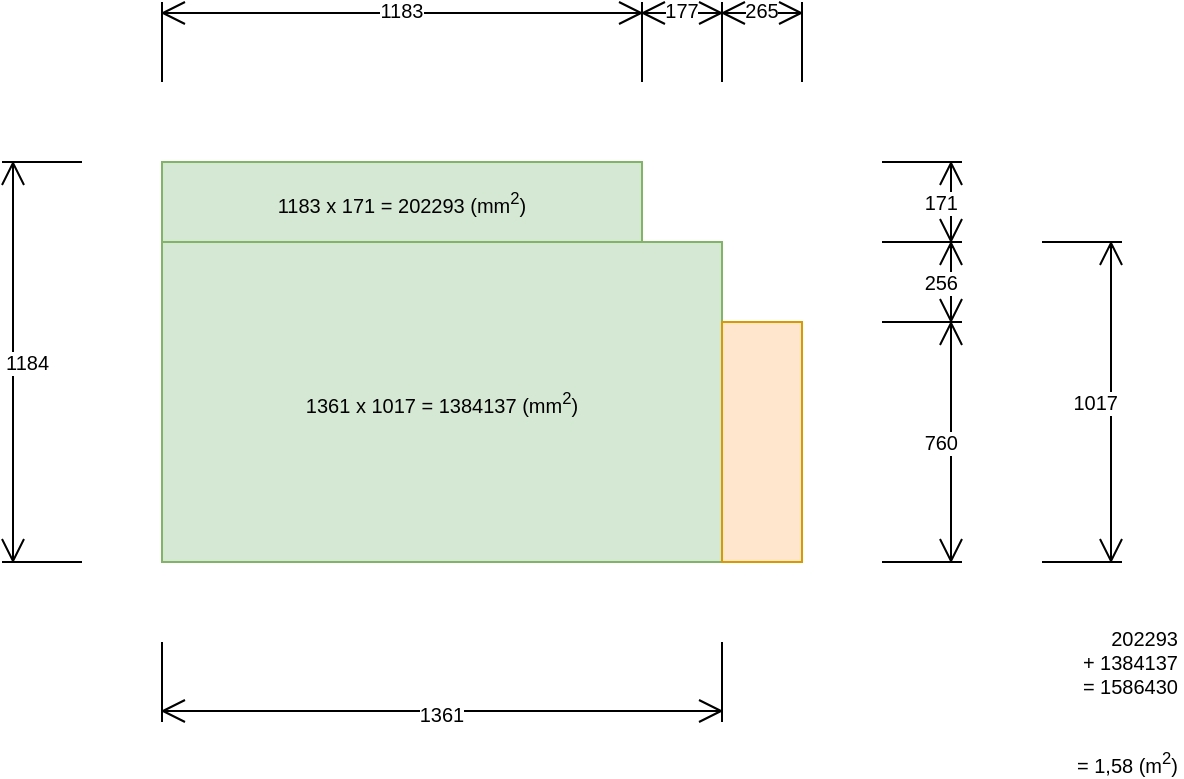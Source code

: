 <mxfile version="20.0.4" type="github">
  <diagram id="VxK-K9ZygbtOCmr_fMsx" name="Page-1">
    <mxGraphModel dx="1422" dy="762" grid="1" gridSize="10" guides="1" tooltips="1" connect="1" arrows="1" fold="1" page="1" pageScale="1" pageWidth="827" pageHeight="1169" math="0" shadow="0">
      <root>
        <mxCell id="0" />
        <mxCell id="1" parent="0" />
        <mxCell id="qaDeAeeVyoGewmc36EqI-2" value="1361" style="shape=dimension;whiteSpace=wrap;html=1;align=center;points=[];verticalAlign=bottom;spacingBottom=-5;labelBackgroundColor=#ffffff;fontSize=10;" parent="1" vertex="1">
          <mxGeometry x="200" y="400" width="280" height="40" as="geometry" />
        </mxCell>
        <mxCell id="JH5kEhjM8eb6hwlLaGHr-1" value="1361 x 1017 = 1384137  (mm&lt;sup&gt;2&lt;/sup&gt;)" style="rounded=0;whiteSpace=wrap;html=1;fillColor=#d5e8d4;strokeColor=#82b366;fontSize=10;" vertex="1" parent="1">
          <mxGeometry x="200" y="200" width="280" height="160" as="geometry" />
        </mxCell>
        <mxCell id="JH5kEhjM8eb6hwlLaGHr-2" value="1184" style="shape=dimension;direction=south;whiteSpace=wrap;html=1;align=left;points=[];verticalAlign=middle;labelBackgroundColor=#ffffff;fontSize=10;" vertex="1" parent="1">
          <mxGeometry x="120" y="160" width="40" height="200" as="geometry" />
        </mxCell>
        <mxCell id="JH5kEhjM8eb6hwlLaGHr-3" value="1183 x 171 = 202293 (mm&lt;sup&gt;2&lt;/sup&gt;)" style="rounded=0;whiteSpace=wrap;html=1;fillColor=#d5e8d4;strokeColor=#82b366;fontSize=10;" vertex="1" parent="1">
          <mxGeometry x="200" y="160" width="240" height="40" as="geometry" />
        </mxCell>
        <mxCell id="JH5kEhjM8eb6hwlLaGHr-4" value="" style="rounded=0;whiteSpace=wrap;html=1;fillColor=#ffe6cc;strokeColor=#d79b00;fontSize=10;" vertex="1" parent="1">
          <mxGeometry x="480" y="240" width="40" height="120" as="geometry" />
        </mxCell>
        <mxCell id="JH5kEhjM8eb6hwlLaGHr-5" value="171" style="shape=dimension;direction=north;whiteSpace=wrap;html=1;align=right;points=[];verticalAlign=middle;labelBackgroundColor=#ffffff;fontSize=10;" vertex="1" parent="1">
          <mxGeometry x="560" y="160" width="40" height="40" as="geometry" />
        </mxCell>
        <mxCell id="JH5kEhjM8eb6hwlLaGHr-6" value="256" style="shape=dimension;direction=north;whiteSpace=wrap;html=1;align=right;points=[];verticalAlign=middle;labelBackgroundColor=#ffffff;fontSize=10;" vertex="1" parent="1">
          <mxGeometry x="560" y="200" width="40" height="40" as="geometry" />
        </mxCell>
        <mxCell id="JH5kEhjM8eb6hwlLaGHr-7" value="760" style="shape=dimension;direction=north;whiteSpace=wrap;html=1;align=right;points=[];verticalAlign=middle;labelBackgroundColor=#ffffff;fontSize=10;" vertex="1" parent="1">
          <mxGeometry x="560" y="240" width="40" height="120" as="geometry" />
        </mxCell>
        <mxCell id="JH5kEhjM8eb6hwlLaGHr-8" value="1183" style="shape=dimension;direction=west;whiteSpace=wrap;html=1;align=center;points=[];verticalAlign=top;spacingTop=-8;labelBackgroundColor=#ffffff;fontSize=10;" vertex="1" parent="1">
          <mxGeometry x="200" y="80" width="240" height="40" as="geometry" />
        </mxCell>
        <mxCell id="JH5kEhjM8eb6hwlLaGHr-9" value="177" style="shape=dimension;direction=west;whiteSpace=wrap;html=1;align=center;points=[];verticalAlign=top;spacingTop=-8;labelBackgroundColor=#ffffff;fontSize=10;" vertex="1" parent="1">
          <mxGeometry x="440" y="80" width="40" height="40" as="geometry" />
        </mxCell>
        <mxCell id="JH5kEhjM8eb6hwlLaGHr-10" value="265" style="shape=dimension;direction=west;whiteSpace=wrap;html=1;align=center;points=[];verticalAlign=top;spacingTop=-8;labelBackgroundColor=#ffffff;fontSize=10;" vertex="1" parent="1">
          <mxGeometry x="480" y="80" width="40" height="40" as="geometry" />
        </mxCell>
        <mxCell id="JH5kEhjM8eb6hwlLaGHr-11" value="1017" style="shape=dimension;direction=north;whiteSpace=wrap;html=1;align=right;points=[];verticalAlign=middle;labelBackgroundColor=#ffffff;fontSize=10;" vertex="1" parent="1">
          <mxGeometry x="640" y="200" width="40" height="160" as="geometry" />
        </mxCell>
        <mxCell id="JH5kEhjM8eb6hwlLaGHr-12" value="202293&lt;br&gt;&lt;div&gt;+ 1384137&lt;br&gt;= 1586430 &lt;br&gt;&lt;/div&gt;&lt;br&gt;&lt;br&gt;= 1,58 (m&lt;sup&gt;2&lt;/sup&gt;)" style="text;html=1;strokeColor=none;fillColor=none;align=right;verticalAlign=middle;whiteSpace=wrap;rounded=0;fontSize=10;fontColor=none;" vertex="1" parent="1">
          <mxGeometry x="610" y="410" width="100" height="40" as="geometry" />
        </mxCell>
      </root>
    </mxGraphModel>
  </diagram>
</mxfile>
